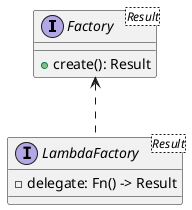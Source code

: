@startuml "factory"

interface "Factory" as fact<Result> {
    {method} + create(): Result
}

interface "LambdaFactory" as lbdfact<Result> {
    {field} - delegate: Fn() -> Result
}

lbdfact .u.> fact

@enduml